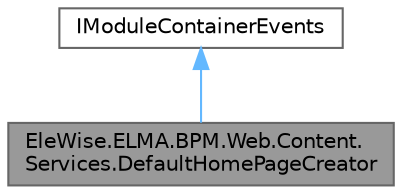 digraph "EleWise.ELMA.BPM.Web.Content.Services.DefaultHomePageCreator"
{
 // LATEX_PDF_SIZE
  bgcolor="transparent";
  edge [fontname=Helvetica,fontsize=10,labelfontname=Helvetica,labelfontsize=10];
  node [fontname=Helvetica,fontsize=10,shape=box,height=0.2,width=0.4];
  Node1 [id="Node000001",label="EleWise.ELMA.BPM.Web.Content.\lServices.DefaultHomePageCreator",height=0.2,width=0.4,color="gray40", fillcolor="grey60", style="filled", fontcolor="black",tooltip="Класс создающий общую главную страницу по умолчанию"];
  Node2 -> Node1 [id="edge1_Node000001_Node000002",dir="back",color="steelblue1",style="solid",tooltip=" "];
  Node2 [id="Node000002",label="IModuleContainerEvents",height=0.2,width=0.4,color="gray40", fillcolor="white", style="filled",tooltip=" "];
}
